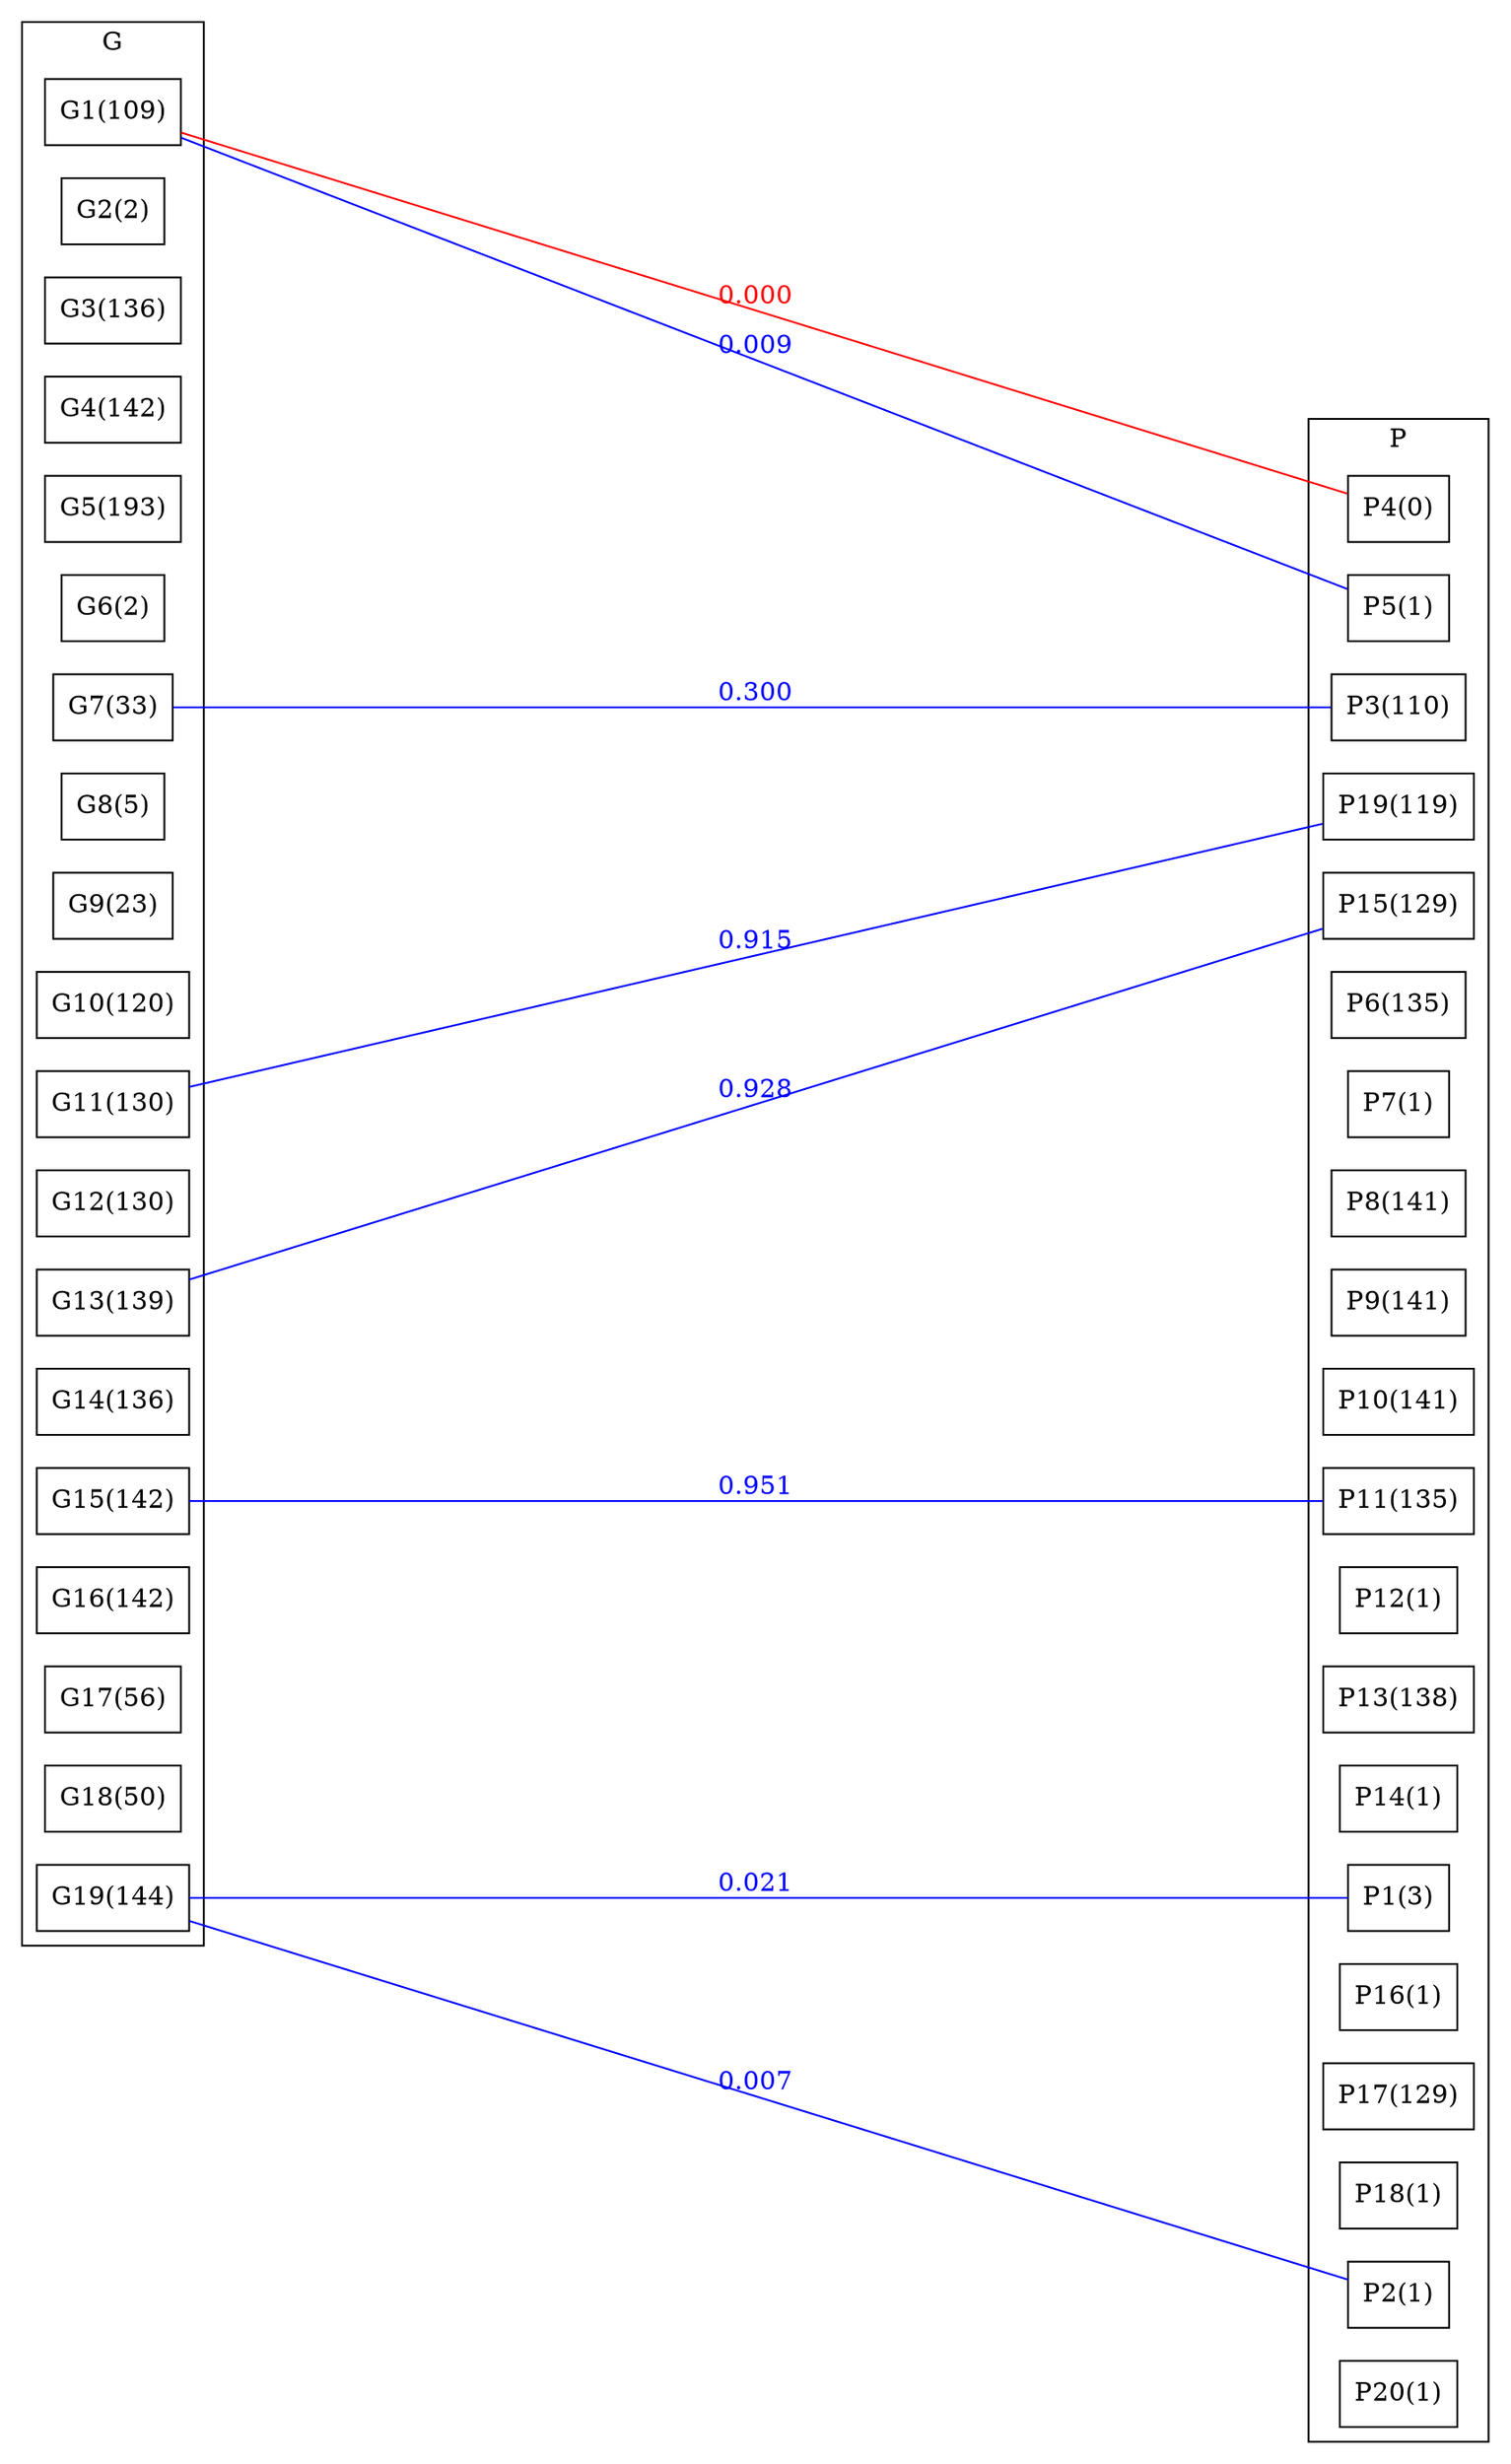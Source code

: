 strict graph BCG {
rankdir=LR;
splines=true;
ranksep="8 equally";
concentrate = true;
node [shape=rectangle];
subgraph cluster_G {
label = "G";
color=black;
rank="same"
G1 [label="G1(109)"];
G2 [label="G2(2)"];
G3 [label="G3(136)"];
G4 [label="G4(142)"];
G5 [label="G5(193)"];
G6 [label="G6(2)"];
G7 [label="G7(33)"];
G8 [label="G8(5)"];
G9 [label="G9(23)"];
G10 [label="G10(120)"];
G11 [label="G11(130)"];
G12 [label="G12(130)"];
G13 [label="G13(139)"];
G14 [label="G14(136)"];
G15 [label="G15(142)"];
G16 [label="G16(142)"];
G17 [label="G17(56)"];
G18 [label="G18(50)"];
G19 [label="G19(144)"];
}
subgraph cluster_P {
label = "P";
color="black";
rank="same"
P1 [label="P1(3)"];
P2 [label="P2(1)"];
P3 [label="P3(110)"];
P4 [label="P4(0)"];
P5 [label="P5(1)"];
P6 [label="P6(135)"];
P7 [label="P7(1)"];
P8 [label="P8(141)"];
P9 [label="P9(141)"];
P10 [label="P10(141)"];
P11 [label="P11(135)"];
P12 [label="P12(1)"];
P13 [label="P13(138)"];
P14 [label="P14(1)"];
P15 [label="P15(129)"];
P16 [label="P16(1)"];
P17 [label="P17(129)"];
P18 [label="P18(1)"];
P19 [label="P19(119)"];
P20 [label="P20(1)"];
}
G1 -- P4[label="0.000",color="red",fontcolor="red"];
G1 -- P5[label="0.009",color="blue",fontcolor="blue"];
G7 -- P3[label="0.300",color="blue",fontcolor="blue"];
G11 -- P19[label="0.915",color="blue",fontcolor="blue"];
G13 -- P15[label="0.928",color="blue",fontcolor="blue"];
G15 -- P11[label="0.951",color="blue",fontcolor="blue"];
G19 -- P1[label="0.021",color="blue",fontcolor="blue"];
G19 -- P2[label="0.007",color="blue",fontcolor="blue"];
}
